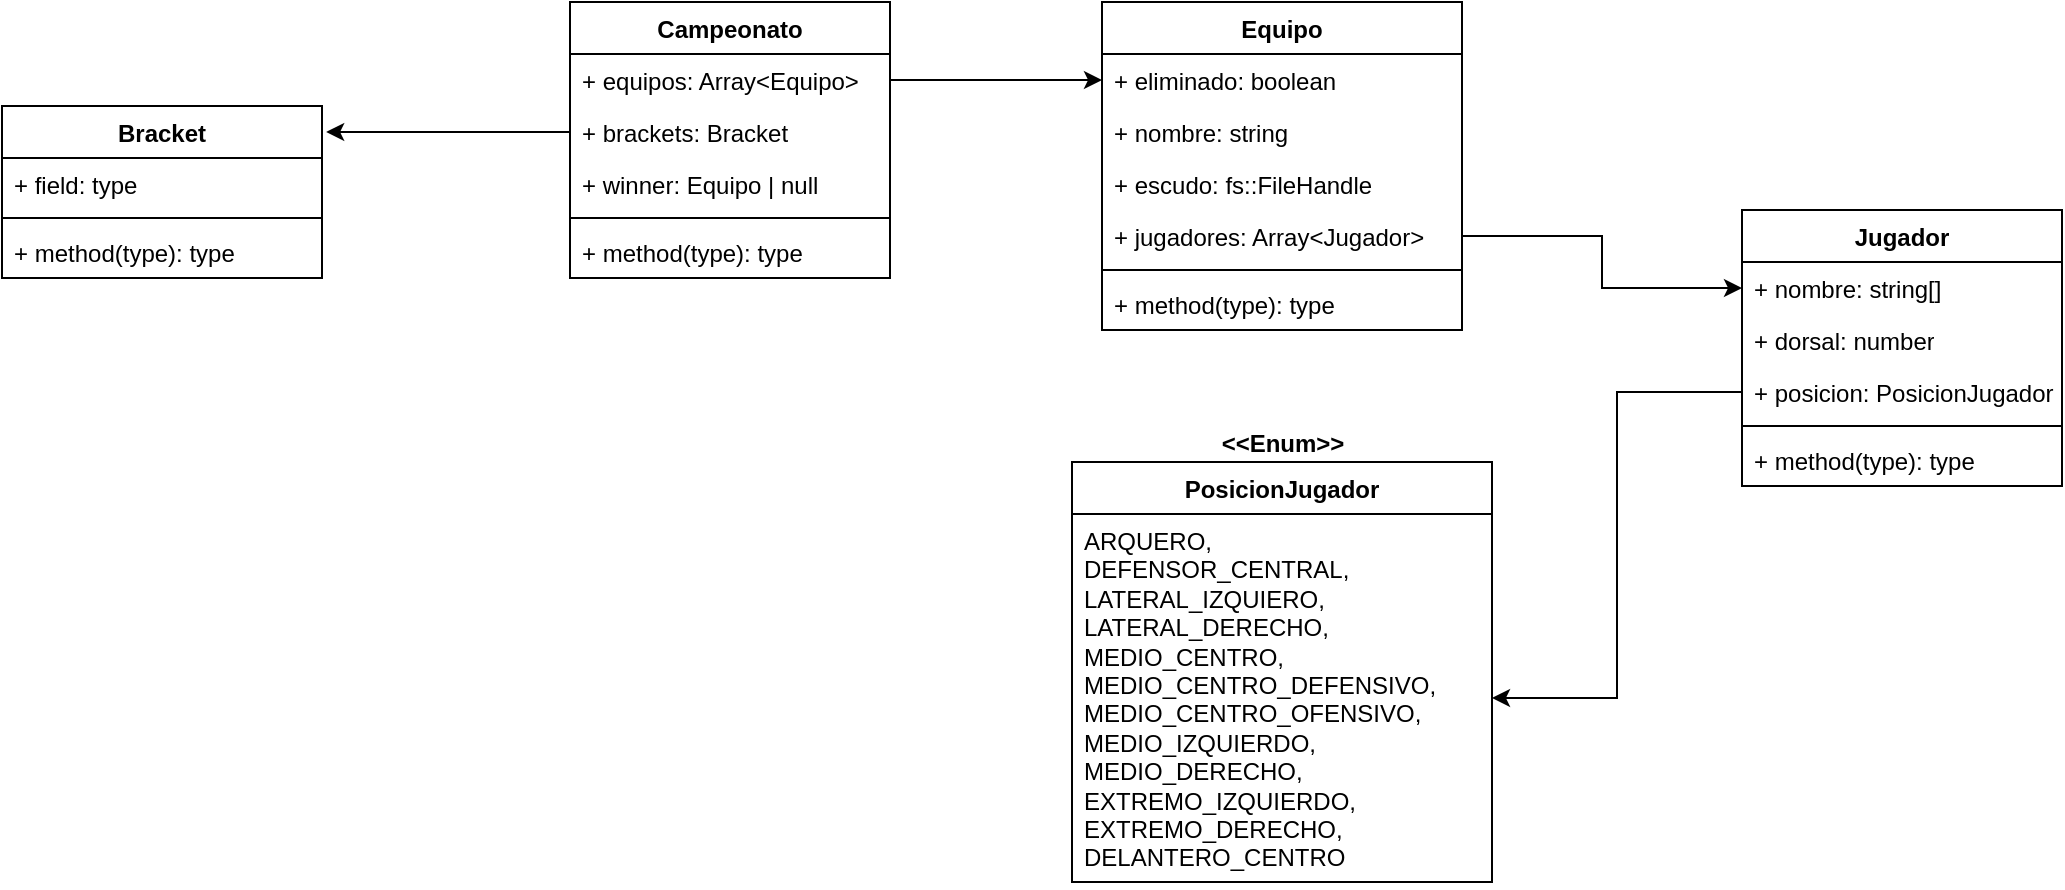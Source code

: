 <mxfile version="21.0.6" type="device"><diagram id="C5RBs43oDa-KdzZeNtuy" name="Page-1"><mxGraphModel dx="880" dy="483" grid="1" gridSize="10" guides="1" tooltips="1" connect="1" arrows="1" fold="1" page="1" pageScale="1" pageWidth="827" pageHeight="1169" math="0" shadow="0"><root><mxCell id="WIyWlLk6GJQsqaUBKTNV-0"/><mxCell id="WIyWlLk6GJQsqaUBKTNV-1" parent="WIyWlLk6GJQsqaUBKTNV-0"/><mxCell id="WVlVI6r7KbOxsRWeN2qi-0" value="Campeonato" style="swimlane;fontStyle=1;align=center;verticalAlign=top;childLayout=stackLayout;horizontal=1;startSize=26;horizontalStack=0;resizeParent=1;resizeParentMax=0;resizeLast=0;collapsible=1;marginBottom=0;whiteSpace=wrap;html=1;" vertex="1" parent="WIyWlLk6GJQsqaUBKTNV-1"><mxGeometry x="334" y="160" width="160" height="138" as="geometry"/></mxCell><mxCell id="WVlVI6r7KbOxsRWeN2qi-1" value="+ equipos: Array&amp;lt;Equipo&amp;gt;" style="text;strokeColor=none;fillColor=none;align=left;verticalAlign=top;spacingLeft=4;spacingRight=4;overflow=hidden;rotatable=0;points=[[0,0.5],[1,0.5]];portConstraint=eastwest;whiteSpace=wrap;html=1;" vertex="1" parent="WVlVI6r7KbOxsRWeN2qi-0"><mxGeometry y="26" width="160" height="26" as="geometry"/></mxCell><mxCell id="WVlVI6r7KbOxsRWeN2qi-5" value="+ brackets: Bracket" style="text;strokeColor=none;fillColor=none;align=left;verticalAlign=top;spacingLeft=4;spacingRight=4;overflow=hidden;rotatable=0;points=[[0,0.5],[1,0.5]];portConstraint=eastwest;whiteSpace=wrap;html=1;" vertex="1" parent="WVlVI6r7KbOxsRWeN2qi-0"><mxGeometry y="52" width="160" height="26" as="geometry"/></mxCell><mxCell id="WVlVI6r7KbOxsRWeN2qi-4" value="+ winner: Equipo | null" style="text;strokeColor=none;fillColor=none;align=left;verticalAlign=top;spacingLeft=4;spacingRight=4;overflow=hidden;rotatable=0;points=[[0,0.5],[1,0.5]];portConstraint=eastwest;whiteSpace=wrap;html=1;" vertex="1" parent="WVlVI6r7KbOxsRWeN2qi-0"><mxGeometry y="78" width="160" height="26" as="geometry"/></mxCell><mxCell id="WVlVI6r7KbOxsRWeN2qi-2" value="" style="line;strokeWidth=1;fillColor=none;align=left;verticalAlign=middle;spacingTop=-1;spacingLeft=3;spacingRight=3;rotatable=0;labelPosition=right;points=[];portConstraint=eastwest;strokeColor=inherit;" vertex="1" parent="WVlVI6r7KbOxsRWeN2qi-0"><mxGeometry y="104" width="160" height="8" as="geometry"/></mxCell><mxCell id="WVlVI6r7KbOxsRWeN2qi-3" value="+ method(type): type" style="text;strokeColor=none;fillColor=none;align=left;verticalAlign=top;spacingLeft=4;spacingRight=4;overflow=hidden;rotatable=0;points=[[0,0.5],[1,0.5]];portConstraint=eastwest;whiteSpace=wrap;html=1;" vertex="1" parent="WVlVI6r7KbOxsRWeN2qi-0"><mxGeometry y="112" width="160" height="26" as="geometry"/></mxCell><mxCell id="WVlVI6r7KbOxsRWeN2qi-6" value="Equipo" style="swimlane;fontStyle=1;align=center;verticalAlign=top;childLayout=stackLayout;horizontal=1;startSize=26;horizontalStack=0;resizeParent=1;resizeParentMax=0;resizeLast=0;collapsible=1;marginBottom=0;whiteSpace=wrap;html=1;" vertex="1" parent="WIyWlLk6GJQsqaUBKTNV-1"><mxGeometry x="600" y="160" width="180" height="164" as="geometry"/></mxCell><mxCell id="WVlVI6r7KbOxsRWeN2qi-7" value="+ eliminado: boolean" style="text;strokeColor=none;fillColor=none;align=left;verticalAlign=top;spacingLeft=4;spacingRight=4;overflow=hidden;rotatable=0;points=[[0,0.5],[1,0.5]];portConstraint=eastwest;whiteSpace=wrap;html=1;" vertex="1" parent="WVlVI6r7KbOxsRWeN2qi-6"><mxGeometry y="26" width="180" height="26" as="geometry"/></mxCell><mxCell id="WVlVI6r7KbOxsRWeN2qi-17" value="+ nombre: string" style="text;strokeColor=none;fillColor=none;align=left;verticalAlign=top;spacingLeft=4;spacingRight=4;overflow=hidden;rotatable=0;points=[[0,0.5],[1,0.5]];portConstraint=eastwest;whiteSpace=wrap;html=1;" vertex="1" parent="WVlVI6r7KbOxsRWeN2qi-6"><mxGeometry y="52" width="180" height="26" as="geometry"/></mxCell><mxCell id="WVlVI6r7KbOxsRWeN2qi-18" value="+ escudo: fs::FileHandle" style="text;strokeColor=none;fillColor=none;align=left;verticalAlign=top;spacingLeft=4;spacingRight=4;overflow=hidden;rotatable=0;points=[[0,0.5],[1,0.5]];portConstraint=eastwest;whiteSpace=wrap;html=1;" vertex="1" parent="WVlVI6r7KbOxsRWeN2qi-6"><mxGeometry y="78" width="180" height="26" as="geometry"/></mxCell><mxCell id="WVlVI6r7KbOxsRWeN2qi-19" value="+ jugadores: Array&amp;lt;Jugador&amp;gt;" style="text;strokeColor=none;fillColor=none;align=left;verticalAlign=top;spacingLeft=4;spacingRight=4;overflow=hidden;rotatable=0;points=[[0,0.5],[1,0.5]];portConstraint=eastwest;whiteSpace=wrap;html=1;" vertex="1" parent="WVlVI6r7KbOxsRWeN2qi-6"><mxGeometry y="104" width="180" height="26" as="geometry"/></mxCell><mxCell id="WVlVI6r7KbOxsRWeN2qi-8" value="" style="line;strokeWidth=1;fillColor=none;align=left;verticalAlign=middle;spacingTop=-1;spacingLeft=3;spacingRight=3;rotatable=0;labelPosition=right;points=[];portConstraint=eastwest;strokeColor=inherit;" vertex="1" parent="WVlVI6r7KbOxsRWeN2qi-6"><mxGeometry y="130" width="180" height="8" as="geometry"/></mxCell><mxCell id="WVlVI6r7KbOxsRWeN2qi-9" value="+ method(type): type" style="text;strokeColor=none;fillColor=none;align=left;verticalAlign=top;spacingLeft=4;spacingRight=4;overflow=hidden;rotatable=0;points=[[0,0.5],[1,0.5]];portConstraint=eastwest;whiteSpace=wrap;html=1;" vertex="1" parent="WVlVI6r7KbOxsRWeN2qi-6"><mxGeometry y="138" width="180" height="26" as="geometry"/></mxCell><mxCell id="WVlVI6r7KbOxsRWeN2qi-10" style="edgeStyle=orthogonalEdgeStyle;rounded=0;orthogonalLoop=1;jettySize=auto;html=1;exitX=1;exitY=0.5;exitDx=0;exitDy=0;entryX=0;entryY=0.5;entryDx=0;entryDy=0;" edge="1" parent="WIyWlLk6GJQsqaUBKTNV-1" source="WVlVI6r7KbOxsRWeN2qi-1" target="WVlVI6r7KbOxsRWeN2qi-7"><mxGeometry relative="1" as="geometry"/></mxCell><mxCell id="WVlVI6r7KbOxsRWeN2qi-12" value="Bracket" style="swimlane;fontStyle=1;align=center;verticalAlign=top;childLayout=stackLayout;horizontal=1;startSize=26;horizontalStack=0;resizeParent=1;resizeParentMax=0;resizeLast=0;collapsible=1;marginBottom=0;whiteSpace=wrap;html=1;" vertex="1" parent="WIyWlLk6GJQsqaUBKTNV-1"><mxGeometry x="50" y="212" width="160" height="86" as="geometry"/></mxCell><mxCell id="WVlVI6r7KbOxsRWeN2qi-13" value="+ field: type" style="text;strokeColor=none;fillColor=none;align=left;verticalAlign=top;spacingLeft=4;spacingRight=4;overflow=hidden;rotatable=0;points=[[0,0.5],[1,0.5]];portConstraint=eastwest;whiteSpace=wrap;html=1;" vertex="1" parent="WVlVI6r7KbOxsRWeN2qi-12"><mxGeometry y="26" width="160" height="26" as="geometry"/></mxCell><mxCell id="WVlVI6r7KbOxsRWeN2qi-14" value="" style="line;strokeWidth=1;fillColor=none;align=left;verticalAlign=middle;spacingTop=-1;spacingLeft=3;spacingRight=3;rotatable=0;labelPosition=right;points=[];portConstraint=eastwest;strokeColor=inherit;" vertex="1" parent="WVlVI6r7KbOxsRWeN2qi-12"><mxGeometry y="52" width="160" height="8" as="geometry"/></mxCell><mxCell id="WVlVI6r7KbOxsRWeN2qi-15" value="+ method(type): type" style="text;strokeColor=none;fillColor=none;align=left;verticalAlign=top;spacingLeft=4;spacingRight=4;overflow=hidden;rotatable=0;points=[[0,0.5],[1,0.5]];portConstraint=eastwest;whiteSpace=wrap;html=1;" vertex="1" parent="WVlVI6r7KbOxsRWeN2qi-12"><mxGeometry y="60" width="160" height="26" as="geometry"/></mxCell><mxCell id="WVlVI6r7KbOxsRWeN2qi-16" style="edgeStyle=orthogonalEdgeStyle;rounded=0;orthogonalLoop=1;jettySize=auto;html=1;exitX=0;exitY=0.5;exitDx=0;exitDy=0;entryX=1.013;entryY=0.151;entryDx=0;entryDy=0;entryPerimeter=0;" edge="1" parent="WIyWlLk6GJQsqaUBKTNV-1" source="WVlVI6r7KbOxsRWeN2qi-5" target="WVlVI6r7KbOxsRWeN2qi-12"><mxGeometry relative="1" as="geometry"/></mxCell><mxCell id="WVlVI6r7KbOxsRWeN2qi-24" value="Jugador" style="swimlane;fontStyle=1;align=center;verticalAlign=top;childLayout=stackLayout;horizontal=1;startSize=26;horizontalStack=0;resizeParent=1;resizeParentMax=0;resizeLast=0;collapsible=1;marginBottom=0;whiteSpace=wrap;html=1;" vertex="1" parent="WIyWlLk6GJQsqaUBKTNV-1"><mxGeometry x="920" y="264" width="160" height="138" as="geometry"/></mxCell><mxCell id="WVlVI6r7KbOxsRWeN2qi-25" value="+ nombre: string[]" style="text;strokeColor=none;fillColor=none;align=left;verticalAlign=top;spacingLeft=4;spacingRight=4;overflow=hidden;rotatable=0;points=[[0,0.5],[1,0.5]];portConstraint=eastwest;whiteSpace=wrap;html=1;" vertex="1" parent="WVlVI6r7KbOxsRWeN2qi-24"><mxGeometry y="26" width="160" height="26" as="geometry"/></mxCell><mxCell id="WVlVI6r7KbOxsRWeN2qi-30" value="+ dorsal: number" style="text;strokeColor=none;fillColor=none;align=left;verticalAlign=top;spacingLeft=4;spacingRight=4;overflow=hidden;rotatable=0;points=[[0,0.5],[1,0.5]];portConstraint=eastwest;whiteSpace=wrap;html=1;" vertex="1" parent="WVlVI6r7KbOxsRWeN2qi-24"><mxGeometry y="52" width="160" height="26" as="geometry"/></mxCell><mxCell id="WVlVI6r7KbOxsRWeN2qi-31" value="+ posicion: PosicionJugador" style="text;strokeColor=none;fillColor=none;align=left;verticalAlign=top;spacingLeft=4;spacingRight=4;overflow=hidden;rotatable=0;points=[[0,0.5],[1,0.5]];portConstraint=eastwest;whiteSpace=wrap;html=1;" vertex="1" parent="WVlVI6r7KbOxsRWeN2qi-24"><mxGeometry y="78" width="160" height="26" as="geometry"/></mxCell><mxCell id="WVlVI6r7KbOxsRWeN2qi-26" value="" style="line;strokeWidth=1;fillColor=none;align=left;verticalAlign=middle;spacingTop=-1;spacingLeft=3;spacingRight=3;rotatable=0;labelPosition=right;points=[];portConstraint=eastwest;strokeColor=inherit;" vertex="1" parent="WVlVI6r7KbOxsRWeN2qi-24"><mxGeometry y="104" width="160" height="8" as="geometry"/></mxCell><mxCell id="WVlVI6r7KbOxsRWeN2qi-27" value="+ method(type): type" style="text;strokeColor=none;fillColor=none;align=left;verticalAlign=top;spacingLeft=4;spacingRight=4;overflow=hidden;rotatable=0;points=[[0,0.5],[1,0.5]];portConstraint=eastwest;whiteSpace=wrap;html=1;" vertex="1" parent="WVlVI6r7KbOxsRWeN2qi-24"><mxGeometry y="112" width="160" height="26" as="geometry"/></mxCell><mxCell id="WVlVI6r7KbOxsRWeN2qi-28" style="edgeStyle=orthogonalEdgeStyle;rounded=0;orthogonalLoop=1;jettySize=auto;html=1;exitX=1;exitY=0.5;exitDx=0;exitDy=0;entryX=0;entryY=0.5;entryDx=0;entryDy=0;" edge="1" parent="WIyWlLk6GJQsqaUBKTNV-1" source="WVlVI6r7KbOxsRWeN2qi-19" target="WVlVI6r7KbOxsRWeN2qi-25"><mxGeometry relative="1" as="geometry"/></mxCell><mxCell id="WVlVI6r7KbOxsRWeN2qi-32" value="PosicionJugador" style="swimlane;fontStyle=1;align=center;verticalAlign=top;childLayout=stackLayout;horizontal=1;startSize=26;horizontalStack=0;resizeParent=1;resizeParentMax=0;resizeLast=0;collapsible=1;marginBottom=0;whiteSpace=wrap;html=1;" vertex="1" parent="WIyWlLk6GJQsqaUBKTNV-1"><mxGeometry x="585" y="390" width="210" height="210" as="geometry"/></mxCell><mxCell id="WVlVI6r7KbOxsRWeN2qi-33" value="&lt;div&gt;ARQUERO,&lt;/div&gt;&lt;div&gt;DEFENSOR_CENTRAL,&lt;/div&gt;&lt;div&gt;LATERAL_IZQUIERO,&lt;/div&gt;&lt;div&gt;LATERAL_DERECHO,&lt;/div&gt;&lt;div&gt;MEDIO_CENTRO,&lt;/div&gt;&lt;div&gt;MEDIO_CENTRO_DEFENSIVO,&lt;/div&gt;&lt;div&gt;MEDIO_CENTRO_OFENSIVO,&lt;/div&gt;&lt;div&gt;MEDIO_IZQUIERDO,&lt;/div&gt;&lt;div&gt;MEDIO_DERECHO,&lt;/div&gt;&lt;div&gt;EXTREMO_IZQUIERDO,&lt;/div&gt;&lt;div&gt;EXTREMO_DERECHO,&lt;/div&gt;&lt;div&gt;DELANTERO_CENTRO&lt;br&gt;&lt;/div&gt;" style="text;strokeColor=none;fillColor=none;align=left;verticalAlign=top;spacingLeft=4;spacingRight=4;overflow=hidden;rotatable=0;points=[[0,0.5],[1,0.5]];portConstraint=eastwest;whiteSpace=wrap;html=1;" vertex="1" parent="WVlVI6r7KbOxsRWeN2qi-32"><mxGeometry y="26" width="210" height="184" as="geometry"/></mxCell><mxCell id="WVlVI6r7KbOxsRWeN2qi-37" style="edgeStyle=orthogonalEdgeStyle;rounded=0;orthogonalLoop=1;jettySize=auto;html=1;exitX=0;exitY=0.5;exitDx=0;exitDy=0;entryX=1;entryY=0.5;entryDx=0;entryDy=0;" edge="1" parent="WIyWlLk6GJQsqaUBKTNV-1" source="WVlVI6r7KbOxsRWeN2qi-31" target="WVlVI6r7KbOxsRWeN2qi-33"><mxGeometry relative="1" as="geometry"/></mxCell><mxCell id="WVlVI6r7KbOxsRWeN2qi-38" value="&amp;lt;&amp;lt;Enum&amp;gt;&amp;gt;" style="text;align=center;fontStyle=1;verticalAlign=middle;spacingLeft=3;spacingRight=3;strokeColor=none;rotatable=0;points=[[0,0.5],[1,0.5]];portConstraint=eastwest;html=1;" vertex="1" parent="WIyWlLk6GJQsqaUBKTNV-1"><mxGeometry x="650" y="368" width="80" height="26" as="geometry"/></mxCell></root></mxGraphModel></diagram></mxfile>